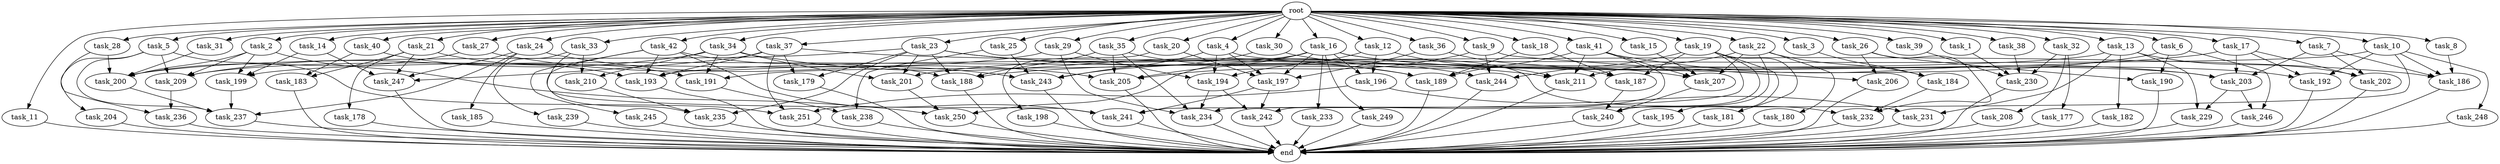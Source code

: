 digraph G {
  root [size="0.000000"];
  task_11 [size="1024.000000"];
  task_234 [size="1108101562368.000000"];
  task_239 [size="309237645312.000000"];
  task_233 [size="695784701952.000000"];
  task_185 [size="858993459200.000000"];
  task_2 [size="1024.000000"];
  task_42 [size="1024.000000"];
  task_34 [size="1024.000000"];
  task_21 [size="1024.000000"];
  task_193 [size="1108101562368.000000"];
  task_23 [size="1024.000000"];
  task_35 [size="1024.000000"];
  task_33 [size="1024.000000"];
  task_231 [size="764504178688.000000"];
  task_14 [size="1024.000000"];
  task_206 [size="429496729600.000000"];
  task_178 [size="34359738368.000000"];
  task_3 [size="1024.000000"];
  task_249 [size="695784701952.000000"];
  task_236 [size="386547056640.000000"];
  task_196 [size="833223655424.000000"];
  task_187 [size="206158430208.000000"];
  task_203 [size="1365799600128.000000"];
  task_39 [size="1024.000000"];
  task_209 [size="1752346656768.000000"];
  task_201 [size="1047972020224.000000"];
  task_230 [size="773094113280.000000"];
  task_22 [size="1024.000000"];
  task_5 [size="1024.000000"];
  task_188 [size="730144440320.000000"];
  task_179 [size="455266533376.000000"];
  task_242 [size="712964571136.000000"];
  end [size="0.000000"];
  task_183 [size="111669149696.000000"];
  task_9 [size="1024.000000"];
  task_244 [size="670014898176.000000"];
  task_250 [size="1142461300736.000000"];
  task_27 [size="1024.000000"];
  task_238 [size="996432412672.000000"];
  task_195 [size="34359738368.000000"];
  task_20 [size="1024.000000"];
  task_182 [size="549755813888.000000"];
  task_199 [size="936302870528.000000"];
  task_37 [size="1024.000000"];
  task_245 [size="137438953472.000000"];
  task_194 [size="309237645312.000000"];
  task_247 [size="1005022347264.000000"];
  task_204 [size="858993459200.000000"];
  task_198 [size="858993459200.000000"];
  task_246 [size="498216206336.000000"];
  task_40 [size="1024.000000"];
  task_186 [size="1185410973696.000000"];
  task_200 [size="1537598291968.000000"];
  task_205 [size="1906965479424.000000"];
  task_251 [size="1108101562368.000000"];
  task_202 [size="798863917056.000000"];
  task_8 [size="1024.000000"];
  task_191 [size="1279900254208.000000"];
  task_211 [size="1288490188800.000000"];
  task_24 [size="1024.000000"];
  task_28 [size="1024.000000"];
  task_41 [size="1024.000000"];
  task_232 [size="429496729600.000000"];
  task_31 [size="1024.000000"];
  task_12 [size="1024.000000"];
  task_32 [size="1024.000000"];
  task_189 [size="1245540515840.000000"];
  task_30 [size="1024.000000"];
  task_243 [size="1554778161152.000000"];
  task_10 [size="1024.000000"];
  task_210 [size="858993459200.000000"];
  task_29 [size="1024.000000"];
  task_241 [size="695784701952.000000"];
  task_1 [size="1024.000000"];
  task_208 [size="214748364800.000000"];
  task_192 [size="1589137899520.000000"];
  task_4 [size="1024.000000"];
  task_13 [size="1024.000000"];
  task_36 [size="1024.000000"];
  task_235 [size="773094113280.000000"];
  task_16 [size="1024.000000"];
  task_181 [size="34359738368.000000"];
  task_15 [size="1024.000000"];
  task_177 [size="214748364800.000000"];
  task_248 [size="858993459200.000000"];
  task_18 [size="1024.000000"];
  task_26 [size="1024.000000"];
  task_180 [size="309237645312.000000"];
  task_25 [size="1024.000000"];
  task_19 [size="1024.000000"];
  task_229 [size="970662608896.000000"];
  task_207 [size="1803886264320.000000"];
  task_197 [size="1726576852992.000000"];
  task_38 [size="1024.000000"];
  task_184 [size="386547056640.000000"];
  task_17 [size="1024.000000"];
  task_190 [size="292057776128.000000"];
  task_237 [size="2723009265664.000000"];
  task_240 [size="1314259992576.000000"];
  task_6 [size="1024.000000"];
  task_7 [size="1024.000000"];

  root -> task_11 [size="1.000000"];
  root -> task_28 [size="1.000000"];
  root -> task_10 [size="1.000000"];
  root -> task_20 [size="1.000000"];
  root -> task_2 [size="1.000000"];
  root -> task_4 [size="1.000000"];
  root -> task_13 [size="1.000000"];
  root -> task_39 [size="1.000000"];
  root -> task_21 [size="1.000000"];
  root -> task_40 [size="1.000000"];
  root -> task_16 [size="1.000000"];
  root -> task_22 [size="1.000000"];
  root -> task_15 [size="1.000000"];
  root -> task_36 [size="1.000000"];
  root -> task_33 [size="1.000000"];
  root -> task_1 [size="1.000000"];
  root -> task_5 [size="1.000000"];
  root -> task_14 [size="1.000000"];
  root -> task_18 [size="1.000000"];
  root -> task_26 [size="1.000000"];
  root -> task_6 [size="1.000000"];
  root -> task_25 [size="1.000000"];
  root -> task_24 [size="1.000000"];
  root -> task_9 [size="1.000000"];
  root -> task_23 [size="1.000000"];
  root -> task_3 [size="1.000000"];
  root -> task_19 [size="1.000000"];
  root -> task_27 [size="1.000000"];
  root -> task_35 [size="1.000000"];
  root -> task_41 [size="1.000000"];
  root -> task_38 [size="1.000000"];
  root -> task_17 [size="1.000000"];
  root -> task_31 [size="1.000000"];
  root -> task_12 [size="1.000000"];
  root -> task_32 [size="1.000000"];
  root -> task_34 [size="1.000000"];
  root -> task_37 [size="1.000000"];
  root -> task_30 [size="1.000000"];
  root -> task_8 [size="1.000000"];
  root -> task_7 [size="1.000000"];
  root -> task_42 [size="1.000000"];
  root -> task_29 [size="1.000000"];
  task_11 -> end [size="1.000000"];
  task_234 -> end [size="1.000000"];
  task_239 -> end [size="1.000000"];
  task_233 -> end [size="1.000000"];
  task_185 -> end [size="1.000000"];
  task_2 -> task_199 [size="301989888.000000"];
  task_2 -> task_250 [size="301989888.000000"];
  task_2 -> task_209 [size="301989888.000000"];
  task_2 -> task_200 [size="301989888.000000"];
  task_42 -> task_193 [size="134217728.000000"];
  task_42 -> task_235 [size="134217728.000000"];
  task_42 -> task_245 [size="134217728.000000"];
  task_42 -> task_188 [size="134217728.000000"];
  task_42 -> task_241 [size="134217728.000000"];
  task_34 -> task_191 [size="536870912.000000"];
  task_34 -> task_209 [size="536870912.000000"];
  task_34 -> task_210 [size="536870912.000000"];
  task_34 -> task_201 [size="536870912.000000"];
  task_34 -> task_189 [size="536870912.000000"];
  task_21 -> task_191 [size="33554432.000000"];
  task_21 -> task_247 [size="33554432.000000"];
  task_21 -> task_183 [size="33554432.000000"];
  task_21 -> task_178 [size="33554432.000000"];
  task_193 -> end [size="1.000000"];
  task_23 -> task_179 [size="411041792.000000"];
  task_23 -> task_235 [size="411041792.000000"];
  task_23 -> task_211 [size="411041792.000000"];
  task_23 -> task_200 [size="411041792.000000"];
  task_23 -> task_201 [size="411041792.000000"];
  task_23 -> task_244 [size="411041792.000000"];
  task_23 -> task_188 [size="411041792.000000"];
  task_35 -> task_205 [size="134217728.000000"];
  task_35 -> task_234 [size="134217728.000000"];
  task_35 -> task_188 [size="134217728.000000"];
  task_35 -> task_189 [size="134217728.000000"];
  task_33 -> task_241 [size="301989888.000000"];
  task_33 -> task_239 [size="301989888.000000"];
  task_33 -> task_210 [size="301989888.000000"];
  task_231 -> end [size="1.000000"];
  task_14 -> task_199 [size="75497472.000000"];
  task_14 -> task_247 [size="75497472.000000"];
  task_206 -> end [size="1.000000"];
  task_178 -> end [size="1.000000"];
  task_3 -> task_184 [size="75497472.000000"];
  task_249 -> end [size="1.000000"];
  task_236 -> end [size="1.000000"];
  task_196 -> task_251 [size="209715200.000000"];
  task_196 -> task_231 [size="209715200.000000"];
  task_187 -> task_240 [size="536870912.000000"];
  task_203 -> task_229 [size="411041792.000000"];
  task_203 -> task_246 [size="411041792.000000"];
  task_39 -> task_230 [size="33554432.000000"];
  task_209 -> task_236 [size="301989888.000000"];
  task_201 -> task_250 [size="134217728.000000"];
  task_230 -> end [size="1.000000"];
  task_22 -> task_207 [size="301989888.000000"];
  task_22 -> task_180 [size="301989888.000000"];
  task_22 -> task_211 [size="301989888.000000"];
  task_22 -> task_184 [size="301989888.000000"];
  task_22 -> task_240 [size="301989888.000000"];
  task_5 -> task_251 [size="838860800.000000"];
  task_5 -> task_209 [size="838860800.000000"];
  task_5 -> task_204 [size="838860800.000000"];
  task_5 -> task_237 [size="838860800.000000"];
  task_188 -> end [size="1.000000"];
  task_179 -> end [size="1.000000"];
  task_242 -> end [size="1.000000"];
  task_183 -> end [size="1.000000"];
  task_9 -> task_205 [size="209715200.000000"];
  task_9 -> task_244 [size="209715200.000000"];
  task_9 -> task_206 [size="209715200.000000"];
  task_244 -> end [size="1.000000"];
  task_250 -> end [size="1.000000"];
  task_27 -> task_243 [size="411041792.000000"];
  task_27 -> task_200 [size="411041792.000000"];
  task_238 -> end [size="1.000000"];
  task_195 -> end [size="1.000000"];
  task_20 -> task_197 [size="838860800.000000"];
  task_20 -> task_198 [size="838860800.000000"];
  task_182 -> end [size="1.000000"];
  task_199 -> task_237 [size="679477248.000000"];
  task_37 -> task_179 [size="33554432.000000"];
  task_37 -> task_186 [size="33554432.000000"];
  task_37 -> task_247 [size="33554432.000000"];
  task_37 -> task_193 [size="33554432.000000"];
  task_37 -> task_251 [size="33554432.000000"];
  task_245 -> end [size="1.000000"];
  task_194 -> task_242 [size="75497472.000000"];
  task_194 -> task_234 [size="75497472.000000"];
  task_247 -> end [size="1.000000"];
  task_204 -> end [size="1.000000"];
  task_198 -> end [size="1.000000"];
  task_246 -> end [size="1.000000"];
  task_40 -> task_193 [size="75497472.000000"];
  task_40 -> task_183 [size="75497472.000000"];
  task_186 -> end [size="1.000000"];
  task_200 -> task_237 [size="301989888.000000"];
  task_205 -> end [size="1.000000"];
  task_251 -> end [size="1.000000"];
  task_202 -> end [size="1.000000"];
  task_8 -> task_186 [size="75497472.000000"];
  task_191 -> task_238 [size="838860800.000000"];
  task_211 -> end [size="1.000000"];
  task_24 -> task_205 [size="838860800.000000"];
  task_24 -> task_247 [size="838860800.000000"];
  task_24 -> task_185 [size="838860800.000000"];
  task_24 -> task_237 [size="838860800.000000"];
  task_28 -> task_200 [size="75497472.000000"];
  task_28 -> task_236 [size="75497472.000000"];
  task_41 -> task_242 [size="411041792.000000"];
  task_41 -> task_203 [size="411041792.000000"];
  task_41 -> task_211 [size="411041792.000000"];
  task_41 -> task_189 [size="411041792.000000"];
  task_41 -> task_207 [size="411041792.000000"];
  task_232 -> end [size="1.000000"];
  task_31 -> task_200 [size="301989888.000000"];
  task_12 -> task_196 [size="134217728.000000"];
  task_12 -> task_211 [size="134217728.000000"];
  task_12 -> task_194 [size="134217728.000000"];
  task_32 -> task_208 [size="209715200.000000"];
  task_32 -> task_230 [size="209715200.000000"];
  task_32 -> task_177 [size="209715200.000000"];
  task_189 -> end [size="1.000000"];
  task_30 -> task_207 [size="838860800.000000"];
  task_30 -> task_243 [size="838860800.000000"];
  task_243 -> end [size="1.000000"];
  task_10 -> task_186 [size="838860800.000000"];
  task_10 -> task_193 [size="838860800.000000"];
  task_10 -> task_234 [size="838860800.000000"];
  task_10 -> task_192 [size="838860800.000000"];
  task_10 -> task_248 [size="838860800.000000"];
  task_210 -> task_235 [size="209715200.000000"];
  task_29 -> task_234 [size="33554432.000000"];
  task_29 -> task_209 [size="33554432.000000"];
  task_29 -> task_194 [size="33554432.000000"];
  task_241 -> end [size="1.000000"];
  task_1 -> task_230 [size="209715200.000000"];
  task_208 -> end [size="1.000000"];
  task_192 -> end [size="1.000000"];
  task_4 -> task_197 [size="134217728.000000"];
  task_4 -> task_243 [size="134217728.000000"];
  task_4 -> task_194 [size="134217728.000000"];
  task_4 -> task_232 [size="134217728.000000"];
  task_13 -> task_199 [size="536870912.000000"];
  task_13 -> task_229 [size="536870912.000000"];
  task_13 -> task_202 [size="536870912.000000"];
  task_13 -> task_231 [size="536870912.000000"];
  task_13 -> task_182 [size="536870912.000000"];
  task_36 -> task_197 [size="33554432.000000"];
  task_36 -> task_187 [size="33554432.000000"];
  task_235 -> end [size="1.000000"];
  task_16 -> task_191 [size="679477248.000000"];
  task_16 -> task_203 [size="679477248.000000"];
  task_16 -> task_233 [size="679477248.000000"];
  task_16 -> task_192 [size="679477248.000000"];
  task_16 -> task_205 [size="679477248.000000"];
  task_16 -> task_196 [size="679477248.000000"];
  task_16 -> task_197 [size="679477248.000000"];
  task_16 -> task_249 [size="679477248.000000"];
  task_16 -> task_250 [size="679477248.000000"];
  task_181 -> end [size="1.000000"];
  task_15 -> task_207 [size="209715200.000000"];
  task_177 -> end [size="1.000000"];
  task_248 -> end [size="1.000000"];
  task_18 -> task_187 [size="134217728.000000"];
  task_18 -> task_189 [size="134217728.000000"];
  task_26 -> task_206 [size="209715200.000000"];
  task_26 -> task_190 [size="209715200.000000"];
  task_26 -> task_232 [size="209715200.000000"];
  task_180 -> end [size="1.000000"];
  task_25 -> task_238 [size="134217728.000000"];
  task_25 -> task_243 [size="134217728.000000"];
  task_19 -> task_241 [size="33554432.000000"];
  task_19 -> task_181 [size="33554432.000000"];
  task_19 -> task_195 [size="33554432.000000"];
  task_19 -> task_244 [size="33554432.000000"];
  task_19 -> task_240 [size="33554432.000000"];
  task_19 -> task_187 [size="33554432.000000"];
  task_229 -> end [size="1.000000"];
  task_207 -> task_240 [size="411041792.000000"];
  task_197 -> task_242 [size="209715200.000000"];
  task_197 -> task_241 [size="209715200.000000"];
  task_38 -> task_230 [size="301989888.000000"];
  task_184 -> task_232 [size="75497472.000000"];
  task_17 -> task_203 [size="33554432.000000"];
  task_17 -> task_188 [size="33554432.000000"];
  task_17 -> task_202 [size="33554432.000000"];
  task_17 -> task_192 [size="33554432.000000"];
  task_190 -> end [size="1.000000"];
  task_237 -> end [size="1.000000"];
  task_240 -> end [size="1.000000"];
  task_6 -> task_201 [size="75497472.000000"];
  task_6 -> task_190 [size="75497472.000000"];
  task_6 -> task_246 [size="75497472.000000"];
  task_7 -> task_186 [size="209715200.000000"];
  task_7 -> task_203 [size="209715200.000000"];
  task_7 -> task_202 [size="209715200.000000"];
}
